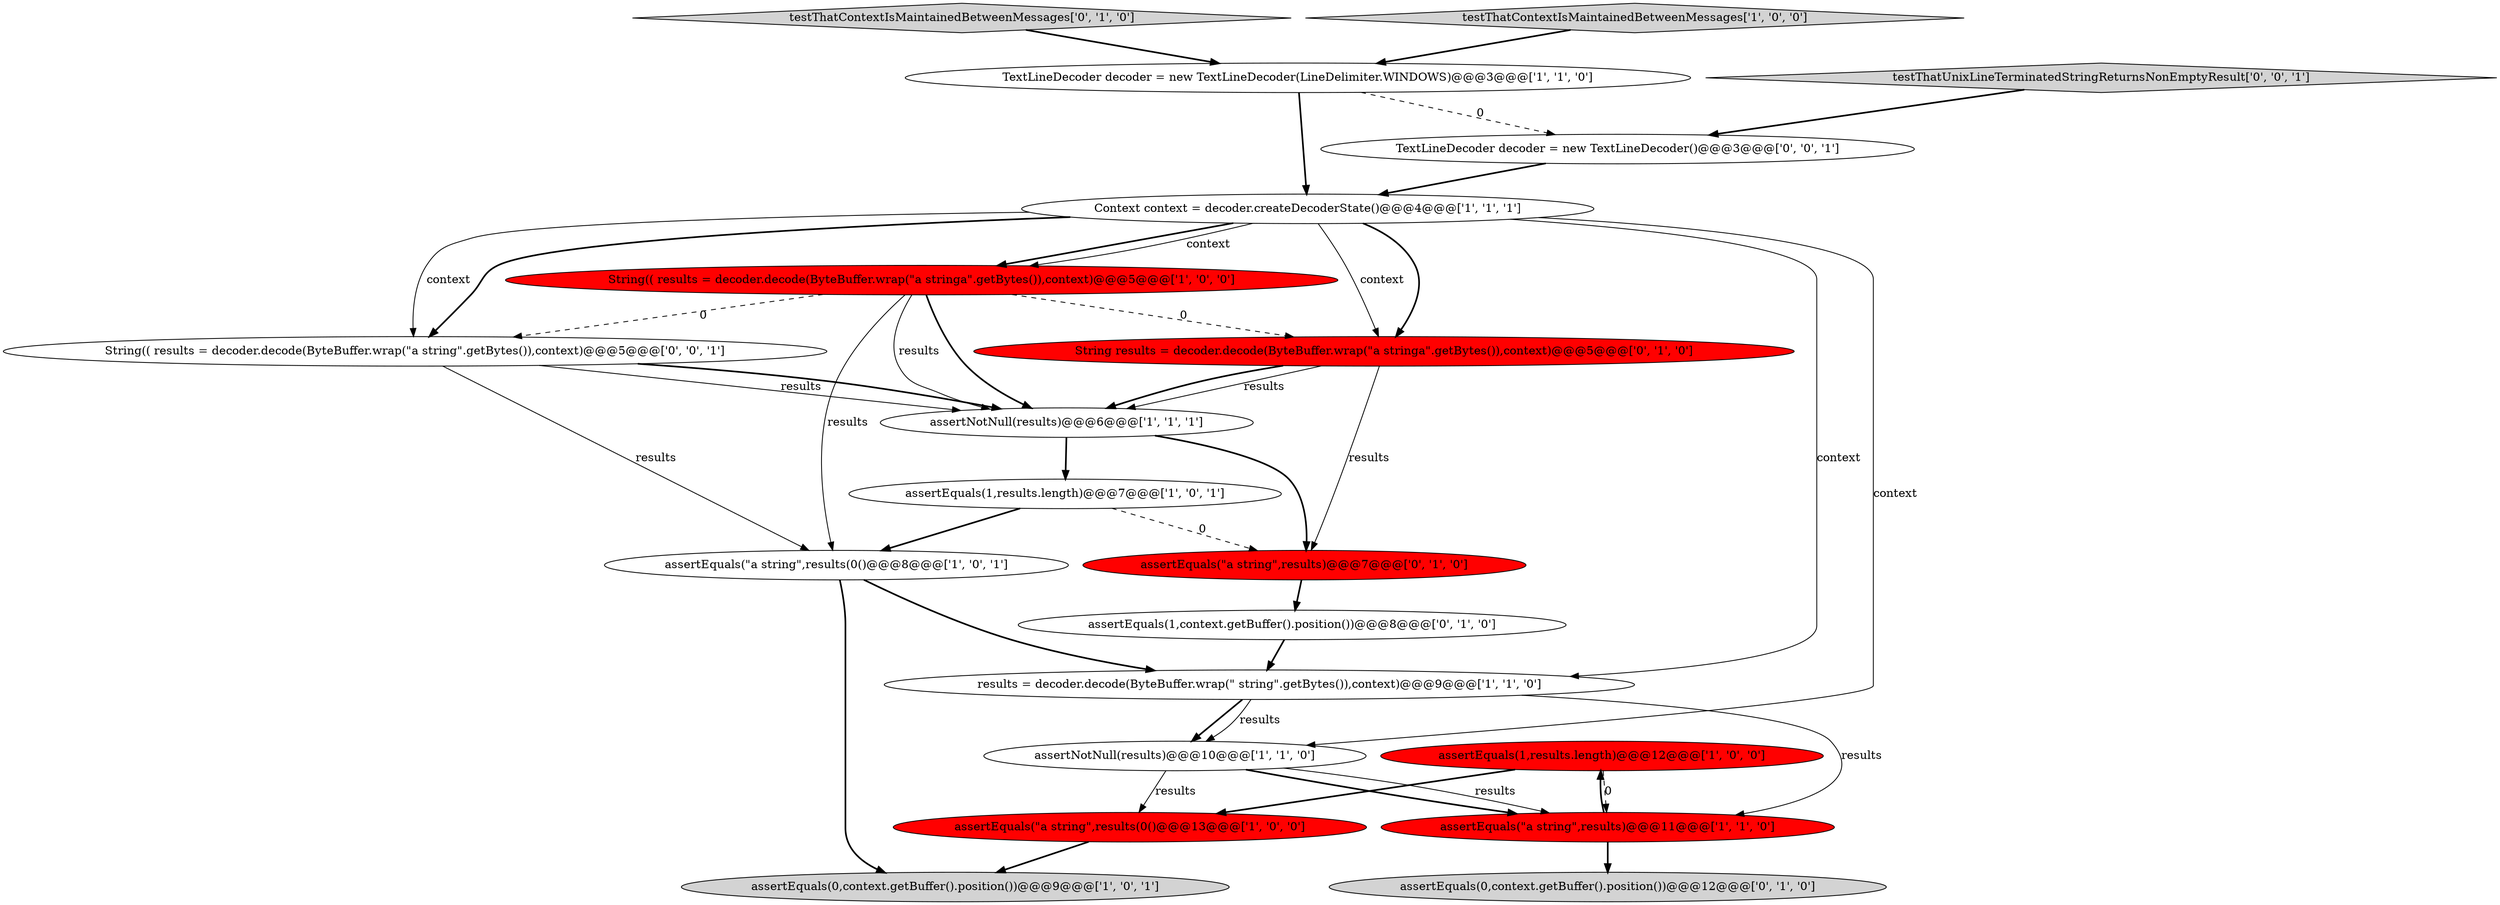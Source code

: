 digraph {
9 [style = filled, label = "assertEquals(1,results.length)@@@12@@@['1', '0', '0']", fillcolor = red, shape = ellipse image = "AAA1AAABBB1BBB"];
1 [style = filled, label = "assertEquals(\"a string\",results(0()@@@13@@@['1', '0', '0']", fillcolor = red, shape = ellipse image = "AAA1AAABBB1BBB"];
13 [style = filled, label = "assertEquals(\"a string\",results)@@@7@@@['0', '1', '0']", fillcolor = red, shape = ellipse image = "AAA1AAABBB2BBB"];
0 [style = filled, label = "assertEquals(\"a string\",results(0()@@@8@@@['1', '0', '1']", fillcolor = white, shape = ellipse image = "AAA0AAABBB1BBB"];
20 [style = filled, label = "TextLineDecoder decoder = new TextLineDecoder()@@@3@@@['0', '0', '1']", fillcolor = white, shape = ellipse image = "AAA0AAABBB3BBB"];
11 [style = filled, label = "assertEquals(1,results.length)@@@7@@@['1', '0', '1']", fillcolor = white, shape = ellipse image = "AAA0AAABBB1BBB"];
5 [style = filled, label = "assertNotNull(results)@@@10@@@['1', '1', '0']", fillcolor = white, shape = ellipse image = "AAA0AAABBB1BBB"];
19 [style = filled, label = "String(( results = decoder.decode(ByteBuffer.wrap(\"a string\".getBytes()),context)@@@5@@@['0', '0', '1']", fillcolor = white, shape = ellipse image = "AAA0AAABBB3BBB"];
3 [style = filled, label = "Context context = decoder.createDecoderState()@@@4@@@['1', '1', '1']", fillcolor = white, shape = ellipse image = "AAA0AAABBB1BBB"];
14 [style = filled, label = "String results = decoder.decode(ByteBuffer.wrap(\"a stringa\".getBytes()),context)@@@5@@@['0', '1', '0']", fillcolor = red, shape = ellipse image = "AAA1AAABBB2BBB"];
17 [style = filled, label = "testThatContextIsMaintainedBetweenMessages['0', '1', '0']", fillcolor = lightgray, shape = diamond image = "AAA0AAABBB2BBB"];
16 [style = filled, label = "assertEquals(1,context.getBuffer().position())@@@8@@@['0', '1', '0']", fillcolor = white, shape = ellipse image = "AAA0AAABBB2BBB"];
8 [style = filled, label = "assertNotNull(results)@@@6@@@['1', '1', '1']", fillcolor = white, shape = ellipse image = "AAA0AAABBB1BBB"];
12 [style = filled, label = "results = decoder.decode(ByteBuffer.wrap(\" string\".getBytes()),context)@@@9@@@['1', '1', '0']", fillcolor = white, shape = ellipse image = "AAA0AAABBB1BBB"];
7 [style = filled, label = "assertEquals(0,context.getBuffer().position())@@@9@@@['1', '0', '1']", fillcolor = lightgray, shape = ellipse image = "AAA0AAABBB1BBB"];
15 [style = filled, label = "assertEquals(0,context.getBuffer().position())@@@12@@@['0', '1', '0']", fillcolor = lightgray, shape = ellipse image = "AAA0AAABBB2BBB"];
4 [style = filled, label = "assertEquals(\"a string\",results)@@@11@@@['1', '1', '0']", fillcolor = red, shape = ellipse image = "AAA1AAABBB1BBB"];
10 [style = filled, label = "TextLineDecoder decoder = new TextLineDecoder(LineDelimiter.WINDOWS)@@@3@@@['1', '1', '0']", fillcolor = white, shape = ellipse image = "AAA0AAABBB1BBB"];
18 [style = filled, label = "testThatUnixLineTerminatedStringReturnsNonEmptyResult['0', '0', '1']", fillcolor = lightgray, shape = diamond image = "AAA0AAABBB3BBB"];
2 [style = filled, label = "testThatContextIsMaintainedBetweenMessages['1', '0', '0']", fillcolor = lightgray, shape = diamond image = "AAA0AAABBB1BBB"];
6 [style = filled, label = "String(( results = decoder.decode(ByteBuffer.wrap(\"a stringa\".getBytes()),context)@@@5@@@['1', '0', '0']", fillcolor = red, shape = ellipse image = "AAA1AAABBB1BBB"];
3->12 [style = solid, label="context"];
4->9 [style = bold, label=""];
17->10 [style = bold, label=""];
19->8 [style = solid, label="results"];
12->5 [style = bold, label=""];
9->4 [style = dashed, label="0"];
5->4 [style = solid, label="results"];
19->0 [style = solid, label="results"];
3->19 [style = solid, label="context"];
0->12 [style = bold, label=""];
3->14 [style = bold, label=""];
4->15 [style = bold, label=""];
3->6 [style = bold, label=""];
10->3 [style = bold, label=""];
6->8 [style = solid, label="results"];
20->3 [style = bold, label=""];
6->14 [style = dashed, label="0"];
14->13 [style = solid, label="results"];
2->10 [style = bold, label=""];
1->7 [style = bold, label=""];
13->16 [style = bold, label=""];
19->8 [style = bold, label=""];
0->7 [style = bold, label=""];
3->14 [style = solid, label="context"];
18->20 [style = bold, label=""];
11->13 [style = dashed, label="0"];
11->0 [style = bold, label=""];
14->8 [style = solid, label="results"];
3->19 [style = bold, label=""];
3->6 [style = solid, label="context"];
12->5 [style = solid, label="results"];
5->4 [style = bold, label=""];
6->8 [style = bold, label=""];
6->19 [style = dashed, label="0"];
5->1 [style = solid, label="results"];
10->20 [style = dashed, label="0"];
14->8 [style = bold, label=""];
3->5 [style = solid, label="context"];
9->1 [style = bold, label=""];
8->11 [style = bold, label=""];
12->4 [style = solid, label="results"];
16->12 [style = bold, label=""];
6->0 [style = solid, label="results"];
8->13 [style = bold, label=""];
}
